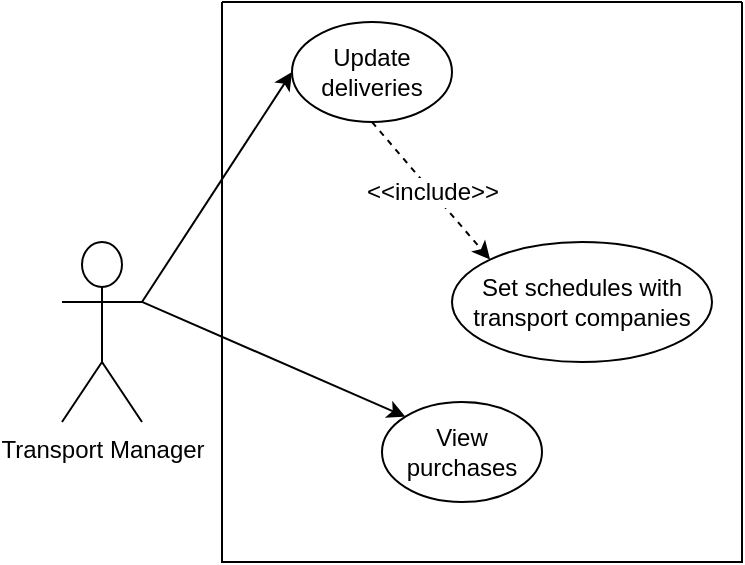 <mxfile version="19.0.0" type="device"><diagram id="UrFZBvp_0JvoDQ0rUwoa" name="Page-1"><mxGraphModel dx="868" dy="425" grid="1" gridSize="10" guides="1" tooltips="1" connect="1" arrows="1" fold="1" page="1" pageScale="1" pageWidth="850" pageHeight="1100" math="0" shadow="0"><root><mxCell id="0"/><mxCell id="1" parent="0"/><mxCell id="NTGBXfHvV2hJDEGA_h-C-76" value="Transport Manager" style="shape=umlActor;verticalLabelPosition=bottom;verticalAlign=top;html=1;outlineConnect=0;" vertex="1" parent="1"><mxGeometry x="130" y="750" width="40" height="90" as="geometry"/></mxCell><mxCell id="NTGBXfHvV2hJDEGA_h-C-77" value="" style="endArrow=classic;html=1;rounded=0;exitX=1;exitY=0.333;exitDx=0;exitDy=0;exitPerimeter=0;entryX=0;entryY=0.5;entryDx=0;entryDy=0;" edge="1" parent="1" source="NTGBXfHvV2hJDEGA_h-C-76" target="NTGBXfHvV2hJDEGA_h-C-79"><mxGeometry width="50" height="50" relative="1" as="geometry"><mxPoint x="310" y="810" as="sourcePoint"/><mxPoint x="360" y="760" as="targetPoint"/></mxGeometry></mxCell><mxCell id="NTGBXfHvV2hJDEGA_h-C-78" value="" style="swimlane;startSize=0;" vertex="1" parent="1"><mxGeometry x="210" y="630" width="260" height="280" as="geometry"><mxRectangle x="120" y="20" width="50" height="40" as="alternateBounds"/></mxGeometry></mxCell><mxCell id="NTGBXfHvV2hJDEGA_h-C-79" value="Update deliveries" style="ellipse;whiteSpace=wrap;html=1;" vertex="1" parent="NTGBXfHvV2hJDEGA_h-C-78"><mxGeometry x="35" y="10" width="80" height="50" as="geometry"/></mxCell><mxCell id="NTGBXfHvV2hJDEGA_h-C-80" value="Set schedules with transport companies" style="ellipse;whiteSpace=wrap;html=1;" vertex="1" parent="NTGBXfHvV2hJDEGA_h-C-78"><mxGeometry x="115" y="120" width="130" height="60" as="geometry"/></mxCell><mxCell id="NTGBXfHvV2hJDEGA_h-C-81" value="" style="endArrow=classic;html=1;rounded=0;exitX=0.5;exitY=1;exitDx=0;exitDy=0;entryX=0;entryY=0;entryDx=0;entryDy=0;dashed=1;" edge="1" parent="NTGBXfHvV2hJDEGA_h-C-78" source="NTGBXfHvV2hJDEGA_h-C-79" target="NTGBXfHvV2hJDEGA_h-C-80"><mxGeometry relative="1" as="geometry"><mxPoint x="85" y="120" as="sourcePoint"/><mxPoint x="-25" y="200" as="targetPoint"/></mxGeometry></mxCell><mxCell id="NTGBXfHvV2hJDEGA_h-C-82" value="&lt;span style=&quot;font-size: 12px; background-color: rgb(255, 255, 255);&quot;&gt;&amp;lt;&amp;lt;include&amp;gt;&amp;gt;&lt;/span&gt;" style="edgeLabel;resizable=0;html=1;align=center;verticalAlign=middle;" connectable="0" vertex="1" parent="NTGBXfHvV2hJDEGA_h-C-81"><mxGeometry relative="1" as="geometry"/></mxCell><mxCell id="NTGBXfHvV2hJDEGA_h-C-83" value="View purchases" style="ellipse;whiteSpace=wrap;html=1;" vertex="1" parent="NTGBXfHvV2hJDEGA_h-C-78"><mxGeometry x="80" y="200" width="80" height="50" as="geometry"/></mxCell><mxCell id="NTGBXfHvV2hJDEGA_h-C-84" value="" style="endArrow=classic;html=1;rounded=0;exitX=1;exitY=0.333;exitDx=0;exitDy=0;exitPerimeter=0;entryX=0;entryY=0;entryDx=0;entryDy=0;" edge="1" parent="1" source="NTGBXfHvV2hJDEGA_h-C-76" target="NTGBXfHvV2hJDEGA_h-C-83"><mxGeometry width="50" height="50" relative="1" as="geometry"><mxPoint x="180" y="790" as="sourcePoint"/><mxPoint x="255" y="675" as="targetPoint"/></mxGeometry></mxCell></root></mxGraphModel></diagram></mxfile>